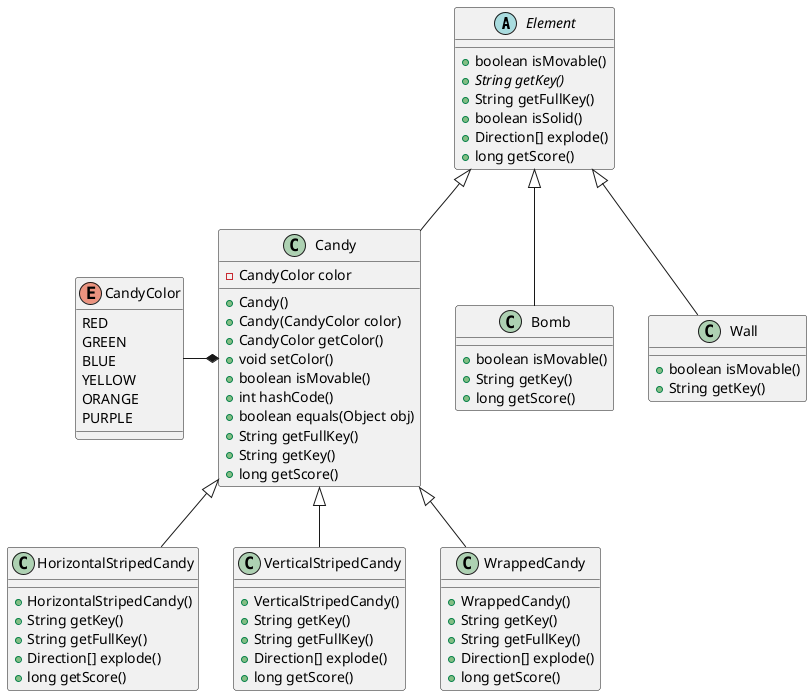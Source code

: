 @startuml

Element <|-- Bomb
Element <|-- Candy
Element <|-- Wall
Candy *--L CandyColor
Candy <|-- HorizontalStripedCandy
Candy <|-- VerticalStripedCandy
Candy <|-- WrappedCandy

abstract class Element{
  + boolean isMovable()
  + {abstract} String getKey()
  + String getFullKey()
  + boolean isSolid()
  + Direction[] explode()
  + long getScore()
}

class Bomb{
  + boolean isMovable()
  + String getKey()
  + long getScore()
}

class Candy {
  - CandyColor color
  + Candy()
  + Candy(CandyColor color)
  + CandyColor getColor()
  + void setColor()
  + boolean isMovable()
  + int hashCode()
  + boolean equals(Object obj)
  + String getFullKey()
  + String getKey()
  + long getScore()
}

enum CandyColor{
  RED
  GREEN
  BLUE
  YELLOW
  ORANGE
  PURPLE
}

class HorizontalStripedCandy{
  + HorizontalStripedCandy()
  + String getKey()
  + String getFullKey()
  + Direction[] explode()
  + long getScore()
}

class VerticalStripedCandy{
  + VerticalStripedCandy()
  + String getKey()
  + String getFullKey()
  + Direction[] explode()
  + long getScore()
}

class WrappedCandy{
  + WrappedCandy()
  + String getKey()
  + String getFullKey()
  + Direction[] explode()
  + long getScore()
}

class Wall{
  + boolean isMovable()
  + String getKey()
}


@enduml